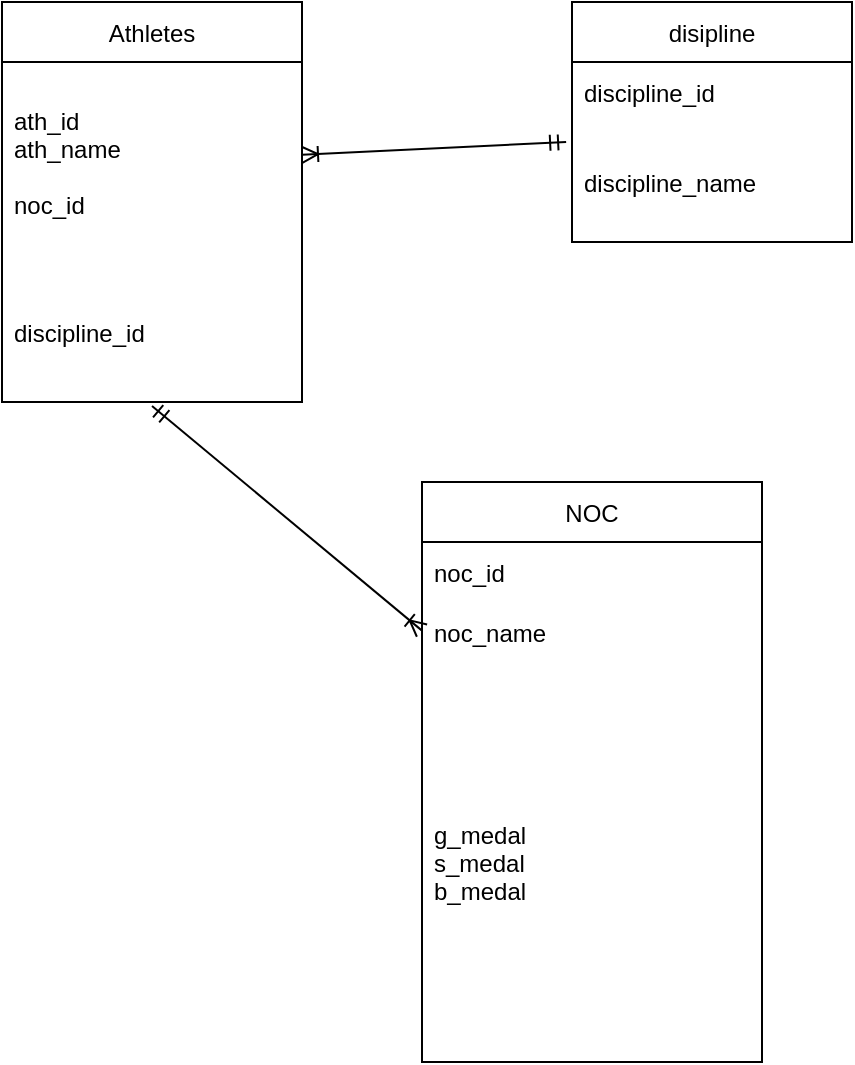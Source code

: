 <mxfile version="15.7.3" type="device"><diagram id="-kXglxgDVQBda36QF3al" name="Страница 1"><mxGraphModel dx="1186" dy="850" grid="1" gridSize="10" guides="1" tooltips="1" connect="1" arrows="1" fold="1" page="1" pageScale="1" pageWidth="827" pageHeight="1169" math="0" shadow="0"><root><mxCell id="0"/><mxCell id="1" parent="0"/><mxCell id="f6sik9LkOwM01kJzU-gp-2" value="Athletes" style="swimlane;fontStyle=0;childLayout=stackLayout;horizontal=1;startSize=30;horizontalStack=0;resizeParent=1;resizeParentMax=0;resizeLast=0;collapsible=1;marginBottom=0;" vertex="1" parent="1"><mxGeometry x="60" y="260" width="150" height="200" as="geometry"/></mxCell><mxCell id="f6sik9LkOwM01kJzU-gp-3" value="ath_id&#10;ath_name&#10;&#10;noc_id" style="text;strokeColor=none;fillColor=none;align=left;verticalAlign=middle;spacingLeft=4;spacingRight=4;overflow=hidden;points=[[0,0.5],[1,0.5]];portConstraint=eastwest;rotatable=0;" vertex="1" parent="f6sik9LkOwM01kJzU-gp-2"><mxGeometry y="30" width="150" height="100" as="geometry"/></mxCell><mxCell id="f6sik9LkOwM01kJzU-gp-4" value="discipline_id" style="text;strokeColor=none;fillColor=none;align=left;verticalAlign=middle;spacingLeft=4;spacingRight=4;overflow=hidden;points=[[0,0.5],[1,0.5]];portConstraint=eastwest;rotatable=0;" vertex="1" parent="f6sik9LkOwM01kJzU-gp-2"><mxGeometry y="130" width="150" height="70" as="geometry"/></mxCell><mxCell id="f6sik9LkOwM01kJzU-gp-6" value="disipline" style="swimlane;fontStyle=0;childLayout=stackLayout;horizontal=1;startSize=30;horizontalStack=0;resizeParent=1;resizeParentMax=0;resizeLast=0;collapsible=1;marginBottom=0;" vertex="1" parent="1"><mxGeometry x="345" y="260" width="140" height="120" as="geometry"/></mxCell><mxCell id="f6sik9LkOwM01kJzU-gp-7" value="discipline_id" style="text;strokeColor=none;fillColor=none;align=left;verticalAlign=middle;spacingLeft=4;spacingRight=4;overflow=hidden;points=[[0,0.5],[1,0.5]];portConstraint=eastwest;rotatable=0;" vertex="1" parent="f6sik9LkOwM01kJzU-gp-6"><mxGeometry y="30" width="140" height="30" as="geometry"/></mxCell><mxCell id="f6sik9LkOwM01kJzU-gp-8" value="discipline_name" style="text;strokeColor=none;fillColor=none;align=left;verticalAlign=middle;spacingLeft=4;spacingRight=4;overflow=hidden;points=[[0,0.5],[1,0.5]];portConstraint=eastwest;rotatable=0;" vertex="1" parent="f6sik9LkOwM01kJzU-gp-6"><mxGeometry y="60" width="140" height="60" as="geometry"/></mxCell><mxCell id="f6sik9LkOwM01kJzU-gp-10" value="NOC" style="swimlane;fontStyle=0;childLayout=stackLayout;horizontal=1;startSize=30;horizontalStack=0;resizeParent=1;resizeParentMax=0;resizeLast=0;collapsible=1;marginBottom=0;" vertex="1" parent="1"><mxGeometry x="270" y="500" width="170" height="290" as="geometry"/></mxCell><mxCell id="f6sik9LkOwM01kJzU-gp-11" value="noc_id" style="text;strokeColor=none;fillColor=none;align=left;verticalAlign=middle;spacingLeft=4;spacingRight=4;overflow=hidden;points=[[0,0.5],[1,0.5]];portConstraint=eastwest;rotatable=0;" vertex="1" parent="f6sik9LkOwM01kJzU-gp-10"><mxGeometry y="30" width="170" height="30" as="geometry"/></mxCell><mxCell id="f6sik9LkOwM01kJzU-gp-12" value="noc_name" style="text;strokeColor=none;fillColor=none;align=left;verticalAlign=middle;spacingLeft=4;spacingRight=4;overflow=hidden;points=[[0,0.5],[1,0.5]];portConstraint=eastwest;rotatable=0;" vertex="1" parent="f6sik9LkOwM01kJzU-gp-10"><mxGeometry y="60" width="170" height="30" as="geometry"/></mxCell><mxCell id="f6sik9LkOwM01kJzU-gp-13" value="g_medal&#10;s_medal&#10;b_medal" style="text;strokeColor=none;fillColor=none;align=left;verticalAlign=middle;spacingLeft=4;spacingRight=4;overflow=hidden;points=[[0,0.5],[1,0.5]];portConstraint=eastwest;rotatable=0;" vertex="1" parent="f6sik9LkOwM01kJzU-gp-10"><mxGeometry y="90" width="170" height="200" as="geometry"/></mxCell><mxCell id="f6sik9LkOwM01kJzU-gp-19" value="" style="endArrow=ERmandOne;html=1;rounded=0;entryX=-0.021;entryY=0.167;entryDx=0;entryDy=0;entryPerimeter=0;startArrow=ERoneToMany;startFill=0;endFill=0;" edge="1" parent="1" source="f6sik9LkOwM01kJzU-gp-3" target="f6sik9LkOwM01kJzU-gp-8"><mxGeometry width="50" height="50" relative="1" as="geometry"><mxPoint x="280" y="450" as="sourcePoint"/><mxPoint x="330" y="400" as="targetPoint"/></mxGeometry></mxCell><mxCell id="f6sik9LkOwM01kJzU-gp-20" value="" style="endArrow=ERoneToMany;html=1;rounded=0;exitX=0.5;exitY=1.029;exitDx=0;exitDy=0;exitPerimeter=0;startArrow=ERmandOne;startFill=0;endFill=0;" edge="1" parent="1" source="f6sik9LkOwM01kJzU-gp-4" target="f6sik9LkOwM01kJzU-gp-10"><mxGeometry width="50" height="50" relative="1" as="geometry"><mxPoint x="150" y="530" as="sourcePoint"/><mxPoint x="200" y="480" as="targetPoint"/></mxGeometry></mxCell></root></mxGraphModel></diagram></mxfile>